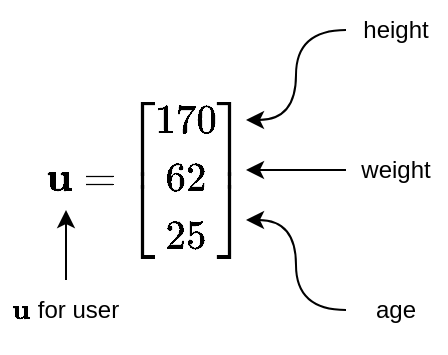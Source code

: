 <mxfile version="21.3.6" type="github">
  <diagram name="Page-1" id="m-iRF6Wc9rc5OqKvI6GN">
    <mxGraphModel dx="821" dy="659" grid="1" gridSize="10" guides="1" tooltips="1" connect="1" arrows="1" fold="1" page="1" pageScale="1" pageWidth="827" pageHeight="1169" math="1" shadow="0">
      <root>
        <mxCell id="0" />
        <mxCell id="1" parent="0" />
        <mxCell id="Fyy6LaMM7dxVjaaiQyDH-9" style="edgeStyle=elbowEdgeStyle;orthogonalLoop=1;jettySize=auto;html=1;curved=1;" edge="1" parent="1" source="Fyy6LaMM7dxVjaaiQyDH-3">
          <mxGeometry relative="1" as="geometry">
            <mxPoint x="330" y="530" as="targetPoint" />
          </mxGeometry>
        </mxCell>
        <mxCell id="Fyy6LaMM7dxVjaaiQyDH-3" value="height" style="text;strokeColor=none;align=center;fillColor=none;html=1;verticalAlign=middle;whiteSpace=wrap;rounded=0;" vertex="1" parent="1">
          <mxGeometry x="380" y="470" width="50" height="30" as="geometry" />
        </mxCell>
        <mxCell id="Fyy6LaMM7dxVjaaiQyDH-10" style="edgeStyle=orthogonalEdgeStyle;rounded=0;orthogonalLoop=1;jettySize=auto;html=1;" edge="1" parent="1" source="Fyy6LaMM7dxVjaaiQyDH-4">
          <mxGeometry relative="1" as="geometry">
            <mxPoint x="330" y="555" as="targetPoint" />
          </mxGeometry>
        </mxCell>
        <mxCell id="Fyy6LaMM7dxVjaaiQyDH-4" value="weight" style="text;strokeColor=none;align=center;fillColor=none;html=1;verticalAlign=middle;whiteSpace=wrap;rounded=0;" vertex="1" parent="1">
          <mxGeometry x="380" y="540" width="50" height="30" as="geometry" />
        </mxCell>
        <mxCell id="Fyy6LaMM7dxVjaaiQyDH-11" style="edgeStyle=elbowEdgeStyle;orthogonalLoop=1;jettySize=auto;html=1;curved=1;" edge="1" parent="1" source="Fyy6LaMM7dxVjaaiQyDH-5">
          <mxGeometry relative="1" as="geometry">
            <mxPoint x="330" y="580" as="targetPoint" />
          </mxGeometry>
        </mxCell>
        <mxCell id="Fyy6LaMM7dxVjaaiQyDH-5" value="age" style="text;strokeColor=none;align=center;fillColor=none;html=1;verticalAlign=middle;whiteSpace=wrap;rounded=0;" vertex="1" parent="1">
          <mxGeometry x="380" y="610" width="50" height="30" as="geometry" />
        </mxCell>
        <mxCell id="Fyy6LaMM7dxVjaaiQyDH-19" value="" style="edgeStyle=orthogonalEdgeStyle;rounded=0;orthogonalLoop=1;jettySize=auto;html=1;" edge="1" parent="1" source="Fyy6LaMM7dxVjaaiQyDH-12">
          <mxGeometry relative="1" as="geometry">
            <mxPoint x="240" y="575" as="targetPoint" />
          </mxGeometry>
        </mxCell>
        <mxCell id="Fyy6LaMM7dxVjaaiQyDH-12" value="\(\mathbf{u}\) for user" style="text;strokeColor=none;align=center;fillColor=none;html=1;verticalAlign=middle;whiteSpace=wrap;rounded=0;" vertex="1" parent="1">
          <mxGeometry x="210" y="610" width="60" height="30" as="geometry" />
        </mxCell>
        <mxCell id="Fyy6LaMM7dxVjaaiQyDH-1" value="$$\LARGE\mathbf{u} = \begin{bmatrix}170\\ 62\\ 25\end{bmatrix}$$" style="text;strokeColor=none;align=center;fillColor=none;html=1;verticalAlign=middle;whiteSpace=wrap;rounded=0;" vertex="1" parent="1">
          <mxGeometry x="220" y="510" width="120" height="100" as="geometry" />
        </mxCell>
      </root>
    </mxGraphModel>
  </diagram>
</mxfile>
